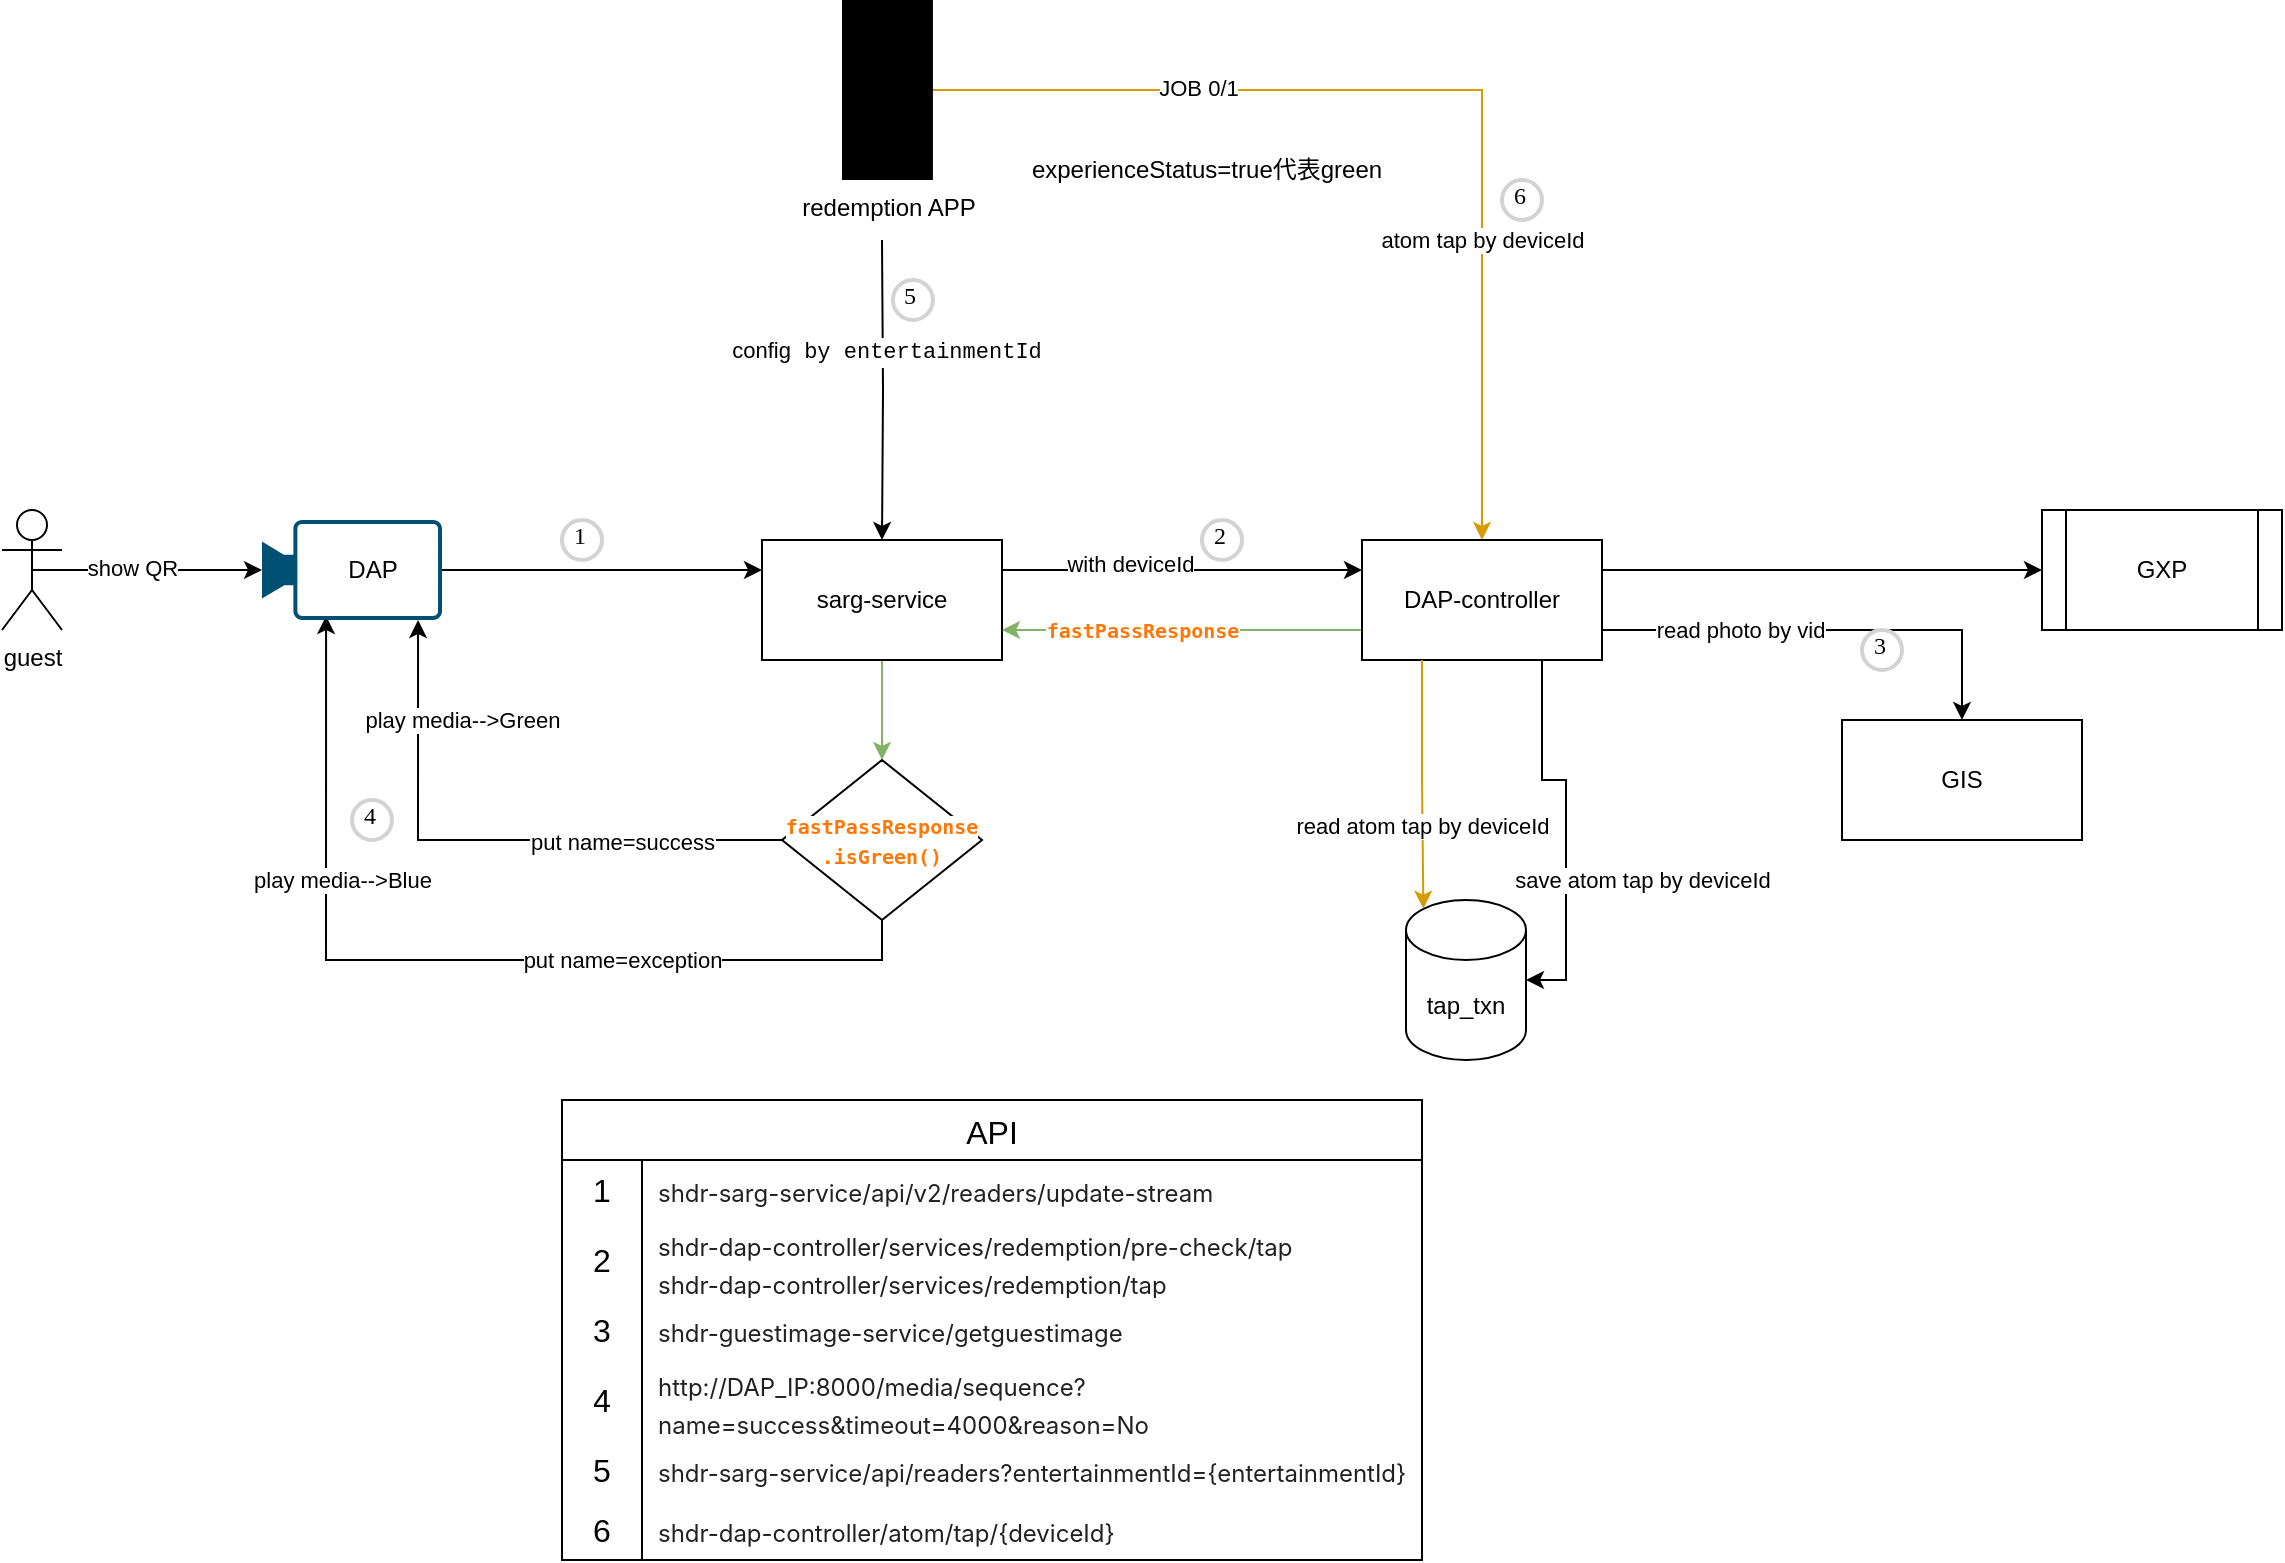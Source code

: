 <mxfile version="24.8.3">
  <diagram name="Page-1" id="Hwq8ODd7fS5CAAT26_K7">
    <mxGraphModel dx="1242" dy="705" grid="1" gridSize="10" guides="1" tooltips="1" connect="1" arrows="1" fold="1" page="1" pageScale="1" pageWidth="850" pageHeight="1100" math="0" shadow="0">
      <root>
        <mxCell id="0" />
        <mxCell id="1" parent="0" />
        <mxCell id="yUcysdBzzIg5NCyW9ZT4-1" value="tap_txn" style="shape=cylinder3;whiteSpace=wrap;html=1;boundedLbl=1;backgroundOutline=1;size=15;" vertex="1" parent="1">
          <mxGeometry x="722" y="520" width="60" height="80" as="geometry" />
        </mxCell>
        <mxCell id="yUcysdBzzIg5NCyW9ZT4-9" style="edgeStyle=orthogonalEdgeStyle;rounded=0;orthogonalLoop=1;jettySize=auto;html=1;exitX=1;exitY=0.5;exitDx=0;exitDy=0;entryX=0;entryY=0.25;entryDx=0;entryDy=0;exitPerimeter=0;" edge="1" parent="1" source="yUcysdBzzIg5NCyW9ZT4-32" target="yUcysdBzzIg5NCyW9ZT4-3">
          <mxGeometry relative="1" as="geometry">
            <mxPoint x="260" y="355" as="sourcePoint" />
          </mxGeometry>
        </mxCell>
        <mxCell id="yUcysdBzzIg5NCyW9ZT4-10" style="edgeStyle=orthogonalEdgeStyle;rounded=0;orthogonalLoop=1;jettySize=auto;html=1;exitX=1;exitY=0.25;exitDx=0;exitDy=0;entryX=0;entryY=0.25;entryDx=0;entryDy=0;" edge="1" parent="1" source="yUcysdBzzIg5NCyW9ZT4-3" target="yUcysdBzzIg5NCyW9ZT4-4">
          <mxGeometry relative="1" as="geometry" />
        </mxCell>
        <mxCell id="yUcysdBzzIg5NCyW9ZT4-13" value="with&amp;nbsp;deviceId" style="edgeLabel;html=1;align=center;verticalAlign=middle;resizable=0;points=[];" vertex="1" connectable="0" parent="yUcysdBzzIg5NCyW9ZT4-10">
          <mxGeometry x="-0.289" y="3" relative="1" as="geometry">
            <mxPoint as="offset" />
          </mxGeometry>
        </mxCell>
        <mxCell id="yUcysdBzzIg5NCyW9ZT4-14" style="edgeStyle=orthogonalEdgeStyle;rounded=0;orthogonalLoop=1;jettySize=auto;html=1;entryX=0.5;entryY=0;entryDx=0;entryDy=0;fillColor=#ffe6cc;strokeColor=#d79b00;" edge="1" parent="1" source="yUcysdBzzIg5NCyW9ZT4-8" target="yUcysdBzzIg5NCyW9ZT4-4">
          <mxGeometry relative="1" as="geometry" />
        </mxCell>
        <mxCell id="yUcysdBzzIg5NCyW9ZT4-15" value="JOB 0/1" style="edgeLabel;html=1;align=center;verticalAlign=middle;resizable=0;points=[];" vertex="1" connectable="0" parent="yUcysdBzzIg5NCyW9ZT4-14">
          <mxGeometry x="-0.469" y="1" relative="1" as="geometry">
            <mxPoint as="offset" />
          </mxGeometry>
        </mxCell>
        <mxCell id="yUcysdBzzIg5NCyW9ZT4-19" value="atom tap by deviceId" style="edgeLabel;html=1;align=center;verticalAlign=middle;resizable=0;points=[];" vertex="1" connectable="0" parent="yUcysdBzzIg5NCyW9ZT4-14">
          <mxGeometry x="0.367" relative="1" as="geometry">
            <mxPoint y="8" as="offset" />
          </mxGeometry>
        </mxCell>
        <mxCell id="yUcysdBzzIg5NCyW9ZT4-16" style="edgeStyle=orthogonalEdgeStyle;rounded=0;orthogonalLoop=1;jettySize=auto;html=1;entryX=0.5;entryY=0;entryDx=0;entryDy=0;" edge="1" parent="1" target="yUcysdBzzIg5NCyW9ZT4-3">
          <mxGeometry relative="1" as="geometry">
            <mxPoint x="530" y="240" as="targetPoint" />
            <mxPoint x="460" y="190" as="sourcePoint" />
          </mxGeometry>
        </mxCell>
        <mxCell id="yUcysdBzzIg5NCyW9ZT4-17" value="&lt;font style=&quot;font-size: 11px;&quot;&gt;config&lt;font style=&quot;font-size: 11px;&quot; face=&quot;IBMPlexMono, Monaco, Courier New, monospace, Menlo, Monaco, Courier New, monospace&quot;&gt;&lt;span style=&quot;white-space-collapse: preserve;&quot;&gt;&amp;nbsp;by &lt;/span&gt;&lt;/font&gt;&lt;span style=&quot;font-family: IBMPlexMono, Monaco, &amp;quot;Courier New&amp;quot;, monospace, Menlo, Monaco, &amp;quot;Courier New&amp;quot;, monospace; white-space-collapse: preserve;&quot;&gt;entertainmentId&lt;/span&gt;&lt;/font&gt;" style="edgeLabel;html=1;align=center;verticalAlign=middle;resizable=0;points=[];" vertex="1" connectable="0" parent="yUcysdBzzIg5NCyW9ZT4-16">
          <mxGeometry x="-0.256" y="1" relative="1" as="geometry">
            <mxPoint as="offset" />
          </mxGeometry>
        </mxCell>
        <mxCell id="yUcysdBzzIg5NCyW9ZT4-21" style="edgeStyle=orthogonalEdgeStyle;rounded=0;orthogonalLoop=1;jettySize=auto;html=1;exitX=0.5;exitY=1;exitDx=0;exitDy=0;entryX=0.5;entryY=0;entryDx=0;entryDy=0;fillColor=#d5e8d4;strokeColor=#82b366;" edge="1" parent="1" source="yUcysdBzzIg5NCyW9ZT4-3" target="yUcysdBzzIg5NCyW9ZT4-20">
          <mxGeometry relative="1" as="geometry" />
        </mxCell>
        <mxCell id="yUcysdBzzIg5NCyW9ZT4-3" value="sarg-service" style="rounded=0;whiteSpace=wrap;html=1;" vertex="1" parent="1">
          <mxGeometry x="400" y="340" width="120" height="60" as="geometry" />
        </mxCell>
        <mxCell id="yUcysdBzzIg5NCyW9ZT4-22" style="edgeStyle=orthogonalEdgeStyle;rounded=0;orthogonalLoop=1;jettySize=auto;html=1;exitX=0;exitY=0.75;exitDx=0;exitDy=0;entryX=1;entryY=0.75;entryDx=0;entryDy=0;fillColor=#d5e8d4;strokeColor=#82b366;" edge="1" parent="1" source="yUcysdBzzIg5NCyW9ZT4-4" target="yUcysdBzzIg5NCyW9ZT4-3">
          <mxGeometry relative="1" as="geometry" />
        </mxCell>
        <mxCell id="yUcysdBzzIg5NCyW9ZT4-23" value="&lt;div style=&quot;color: rgb(51, 51, 51); font-family: Menlo-Regular, monospace; white-space-collapse: preserve;&quot;&gt;&lt;span style=&quot;color: rgb(255, 119, 6); font-weight: bold;&quot;&gt;&lt;font style=&quot;font-size: 10px;&quot;&gt;fastPassResponse&lt;/font&gt;&lt;/span&gt;&lt;/div&gt;" style="edgeLabel;html=1;align=center;verticalAlign=middle;resizable=0;points=[];" vertex="1" connectable="0" parent="yUcysdBzzIg5NCyW9ZT4-22">
          <mxGeometry x="0.411" relative="1" as="geometry">
            <mxPoint x="17" as="offset" />
          </mxGeometry>
        </mxCell>
        <mxCell id="yUcysdBzzIg5NCyW9ZT4-38" style="edgeStyle=orthogonalEdgeStyle;rounded=0;orthogonalLoop=1;jettySize=auto;html=1;exitX=1;exitY=0.75;exitDx=0;exitDy=0;" edge="1" parent="1" source="yUcysdBzzIg5NCyW9ZT4-4" target="yUcysdBzzIg5NCyW9ZT4-37">
          <mxGeometry relative="1" as="geometry" />
        </mxCell>
        <mxCell id="yUcysdBzzIg5NCyW9ZT4-39" value="read photo by vid" style="edgeLabel;html=1;align=center;verticalAlign=middle;resizable=0;points=[];" vertex="1" connectable="0" parent="yUcysdBzzIg5NCyW9ZT4-38">
          <mxGeometry x="-0.393" y="1" relative="1" as="geometry">
            <mxPoint y="1" as="offset" />
          </mxGeometry>
        </mxCell>
        <mxCell id="yUcysdBzzIg5NCyW9ZT4-88" style="edgeStyle=orthogonalEdgeStyle;rounded=0;orthogonalLoop=1;jettySize=auto;html=1;exitX=1;exitY=0.25;exitDx=0;exitDy=0;entryX=0;entryY=0.5;entryDx=0;entryDy=0;" edge="1" parent="1" source="yUcysdBzzIg5NCyW9ZT4-4" target="yUcysdBzzIg5NCyW9ZT4-87">
          <mxGeometry relative="1" as="geometry" />
        </mxCell>
        <mxCell id="yUcysdBzzIg5NCyW9ZT4-4" value="DAP-controller" style="rounded=0;whiteSpace=wrap;html=1;" vertex="1" parent="1">
          <mxGeometry x="700" y="340" width="120" height="60" as="geometry" />
        </mxCell>
        <mxCell id="yUcysdBzzIg5NCyW9ZT4-8" value="redemption APP" style="sketch=0;verticalLabelPosition=bottom;sketch=0;aspect=fixed;html=1;verticalAlign=top;strokeColor=none;fillColor=#000000;align=center;outlineConnect=0;pointerEvents=1;shape=mxgraph.citrix2.mobile;" vertex="1" parent="1">
          <mxGeometry x="440" y="70" width="45.46" height="90" as="geometry" />
        </mxCell>
        <mxCell id="yUcysdBzzIg5NCyW9ZT4-12" style="edgeStyle=orthogonalEdgeStyle;rounded=0;orthogonalLoop=1;jettySize=auto;html=1;exitX=0.25;exitY=1;exitDx=0;exitDy=0;entryX=0.145;entryY=0;entryDx=0;entryDy=4.35;entryPerimeter=0;fillColor=#ffe6cc;strokeColor=#d79b00;" edge="1" parent="1" source="yUcysdBzzIg5NCyW9ZT4-4" target="yUcysdBzzIg5NCyW9ZT4-1">
          <mxGeometry relative="1" as="geometry" />
        </mxCell>
        <mxCell id="yUcysdBzzIg5NCyW9ZT4-89" value="read atom tap by deviceId" style="edgeLabel;html=1;align=center;verticalAlign=middle;resizable=0;points=[];" vertex="1" connectable="0" parent="yUcysdBzzIg5NCyW9ZT4-12">
          <mxGeometry x="-0.05" relative="1" as="geometry">
            <mxPoint y="23" as="offset" />
          </mxGeometry>
        </mxCell>
        <mxCell id="yUcysdBzzIg5NCyW9ZT4-24" style="edgeStyle=orthogonalEdgeStyle;rounded=0;orthogonalLoop=1;jettySize=auto;html=1;exitX=0;exitY=0.5;exitDx=0;exitDy=0;entryX=0.867;entryY=1;entryDx=0;entryDy=0;entryPerimeter=0;" edge="1" parent="1" source="yUcysdBzzIg5NCyW9ZT4-20" target="yUcysdBzzIg5NCyW9ZT4-32">
          <mxGeometry relative="1" as="geometry">
            <mxPoint x="230" y="400" as="targetPoint" />
          </mxGeometry>
        </mxCell>
        <mxCell id="yUcysdBzzIg5NCyW9ZT4-27" value="put name=success" style="edgeLabel;html=1;align=center;verticalAlign=middle;resizable=0;points=[];" vertex="1" connectable="0" parent="yUcysdBzzIg5NCyW9ZT4-24">
          <mxGeometry x="-0.28" y="1" relative="1" as="geometry">
            <mxPoint x="25" as="offset" />
          </mxGeometry>
        </mxCell>
        <mxCell id="yUcysdBzzIg5NCyW9ZT4-28" value="play media--&amp;gt;Green" style="edgeLabel;html=1;align=center;verticalAlign=middle;resizable=0;points=[];" vertex="1" connectable="0" parent="yUcysdBzzIg5NCyW9ZT4-24">
          <mxGeometry x="0.222" y="1" relative="1" as="geometry">
            <mxPoint x="18" y="-61" as="offset" />
          </mxGeometry>
        </mxCell>
        <mxCell id="yUcysdBzzIg5NCyW9ZT4-25" style="edgeStyle=orthogonalEdgeStyle;rounded=0;orthogonalLoop=1;jettySize=auto;html=1;exitX=0.5;exitY=1;exitDx=0;exitDy=0;entryX=0.356;entryY=0.96;entryDx=0;entryDy=0;entryPerimeter=0;" edge="1" parent="1" source="yUcysdBzzIg5NCyW9ZT4-20" target="yUcysdBzzIg5NCyW9ZT4-32">
          <mxGeometry relative="1" as="geometry">
            <mxPoint x="170" y="400" as="targetPoint" />
          </mxGeometry>
        </mxCell>
        <mxCell id="yUcysdBzzIg5NCyW9ZT4-30" value="play media--&amp;gt;Blue" style="edgeLabel;html=1;align=center;verticalAlign=middle;resizable=0;points=[];" vertex="1" connectable="0" parent="yUcysdBzzIg5NCyW9ZT4-25">
          <mxGeometry x="0.12" y="1" relative="1" as="geometry">
            <mxPoint x="-27" y="-41" as="offset" />
          </mxGeometry>
        </mxCell>
        <mxCell id="yUcysdBzzIg5NCyW9ZT4-35" value="put name=exception" style="edgeLabel;html=1;align=center;verticalAlign=middle;resizable=0;points=[];" vertex="1" connectable="0" parent="yUcysdBzzIg5NCyW9ZT4-25">
          <mxGeometry x="-0.378" y="1" relative="1" as="geometry">
            <mxPoint x="-4" y="-1" as="offset" />
          </mxGeometry>
        </mxCell>
        <mxCell id="yUcysdBzzIg5NCyW9ZT4-20" value="&lt;span style=&quot;color: rgb(255, 119, 6); font-family: Menlo-Regular, monospace; font-size: 10px; font-weight: 700; white-space: pre; background-color: rgb(255, 255, 255);&quot;&gt;fastPassResponse&lt;/span&gt;&lt;div&gt;&lt;span style=&quot;color: rgb(255, 119, 6); font-family: Menlo-Regular, monospace; font-size: 10px; font-weight: 700; white-space: pre; background-color: rgb(255, 255, 255);&quot;&gt;.isGreen()&lt;/span&gt;&lt;/div&gt;" style="rhombus;whiteSpace=wrap;html=1;" vertex="1" parent="1">
          <mxGeometry x="410" y="450" width="100" height="80" as="geometry" />
        </mxCell>
        <mxCell id="yUcysdBzzIg5NCyW9ZT4-32" value="" style="points=[[0,0.5,0],[0.19,0.02,0],[0.59,0,0],[0.985,0.02,0],[1,0.5,0],[0.985,0.98,0],[0.59,1,0],[0.19,0.98,0]];verticalLabelPosition=bottom;sketch=0;html=1;verticalAlign=top;aspect=fixed;align=center;pointerEvents=1;shape=mxgraph.cisco19.camera;fillColor=#005073;strokeColor=none;" vertex="1" parent="1">
          <mxGeometry x="150" y="330" width="90" height="50" as="geometry" />
        </mxCell>
        <mxCell id="yUcysdBzzIg5NCyW9ZT4-34" value="DAP" style="text;html=1;align=center;verticalAlign=middle;resizable=0;points=[];autosize=1;strokeColor=none;fillColor=none;" vertex="1" parent="1">
          <mxGeometry x="180" y="340" width="50" height="30" as="geometry" />
        </mxCell>
        <mxCell id="yUcysdBzzIg5NCyW9ZT4-37" value="GIS" style="rounded=0;whiteSpace=wrap;html=1;" vertex="1" parent="1">
          <mxGeometry x="940" y="430" width="120" height="60" as="geometry" />
        </mxCell>
        <mxCell id="yUcysdBzzIg5NCyW9ZT4-40" value="experienceStatus=true代表green" style="text;html=1;align=center;verticalAlign=middle;resizable=0;points=[];autosize=1;strokeColor=none;fillColor=none;" vertex="1" parent="1">
          <mxGeometry x="522" y="140" width="200" height="30" as="geometry" />
        </mxCell>
        <mxCell id="yUcysdBzzIg5NCyW9ZT4-43" value="1" style="ellipse;whiteSpace=wrap;html=1;aspect=fixed;strokeWidth=2;fontFamily=Tahoma;spacingBottom=4;spacingRight=2;strokeColor=#d3d3d3;" vertex="1" parent="1">
          <mxGeometry x="300" y="330" width="20" height="20" as="geometry" />
        </mxCell>
        <mxCell id="yUcysdBzzIg5NCyW9ZT4-45" value="2" style="ellipse;whiteSpace=wrap;html=1;aspect=fixed;strokeWidth=2;fontFamily=Tahoma;spacingBottom=4;spacingRight=2;strokeColor=#d3d3d3;" vertex="1" parent="1">
          <mxGeometry x="620" y="330" width="20" height="20" as="geometry" />
        </mxCell>
        <mxCell id="yUcysdBzzIg5NCyW9ZT4-46" value="5" style="ellipse;whiteSpace=wrap;html=1;aspect=fixed;strokeWidth=2;fontFamily=Tahoma;spacingBottom=4;spacingRight=2;strokeColor=#d3d3d3;" vertex="1" parent="1">
          <mxGeometry x="465.46" y="210" width="20" height="20" as="geometry" />
        </mxCell>
        <mxCell id="yUcysdBzzIg5NCyW9ZT4-47" value="6" style="ellipse;whiteSpace=wrap;html=1;aspect=fixed;strokeWidth=2;fontFamily=Tahoma;spacingBottom=4;spacingRight=2;strokeColor=#d3d3d3;" vertex="1" parent="1">
          <mxGeometry x="770" y="160" width="20" height="20" as="geometry" />
        </mxCell>
        <mxCell id="yUcysdBzzIg5NCyW9ZT4-48" value="3" style="ellipse;whiteSpace=wrap;html=1;aspect=fixed;strokeWidth=2;fontFamily=Tahoma;spacingBottom=4;spacingRight=2;strokeColor=#d3d3d3;" vertex="1" parent="1">
          <mxGeometry x="950" y="385" width="20" height="20" as="geometry" />
        </mxCell>
        <mxCell id="yUcysdBzzIg5NCyW9ZT4-49" value="4" style="ellipse;whiteSpace=wrap;html=1;aspect=fixed;strokeWidth=2;fontFamily=Tahoma;spacingBottom=4;spacingRight=2;strokeColor=#d3d3d3;" vertex="1" parent="1">
          <mxGeometry x="195" y="470" width="20" height="20" as="geometry" />
        </mxCell>
        <mxCell id="yUcysdBzzIg5NCyW9ZT4-50" value="API" style="shape=table;startSize=30;container=1;collapsible=0;childLayout=tableLayout;fixedRows=1;rowLines=0;fontStyle=0;strokeColor=default;fontSize=16;" vertex="1" parent="1">
          <mxGeometry x="300" y="620" width="430" height="230" as="geometry" />
        </mxCell>
        <mxCell id="yUcysdBzzIg5NCyW9ZT4-51" value="" style="shape=tableRow;horizontal=0;startSize=0;swimlaneHead=0;swimlaneBody=0;top=0;left=0;bottom=0;right=0;collapsible=0;dropTarget=0;fillColor=none;points=[[0,0.5],[1,0.5]];portConstraint=eastwest;strokeColor=inherit;fontSize=16;" vertex="1" parent="yUcysdBzzIg5NCyW9ZT4-50">
          <mxGeometry y="30" width="430" height="30" as="geometry" />
        </mxCell>
        <mxCell id="yUcysdBzzIg5NCyW9ZT4-52" value="1" style="shape=partialRectangle;html=1;whiteSpace=wrap;connectable=0;fillColor=none;top=0;left=0;bottom=0;right=0;overflow=hidden;pointerEvents=1;strokeColor=inherit;fontSize=16;" vertex="1" parent="yUcysdBzzIg5NCyW9ZT4-51">
          <mxGeometry width="40" height="30" as="geometry">
            <mxRectangle width="40" height="30" as="alternateBounds" />
          </mxGeometry>
        </mxCell>
        <mxCell id="yUcysdBzzIg5NCyW9ZT4-53" value="&lt;span style=&quot;color: rgb(33, 33, 33); font-family: Inter, system-ui, -apple-system, &amp;quot;system-ui&amp;quot;, &amp;quot;Segoe UI&amp;quot;, Roboto, Oxygen, Ubuntu, Cantarell, &amp;quot;Fira Sans&amp;quot;, &amp;quot;Droid Sans&amp;quot;, Helvetica, Arial, sans-serif; font-size: 12px; white-space-collapse: preserve; background-color: rgb(255, 255, 255);&quot;&gt;shdr-sarg-service/api/v2/readers/update-stream&lt;/span&gt;" style="shape=partialRectangle;html=1;whiteSpace=wrap;connectable=0;fillColor=none;top=0;left=0;bottom=0;right=0;align=left;spacingLeft=6;overflow=hidden;strokeColor=inherit;fontSize=16;" vertex="1" parent="yUcysdBzzIg5NCyW9ZT4-51">
          <mxGeometry x="40" width="390" height="30" as="geometry">
            <mxRectangle width="390" height="30" as="alternateBounds" />
          </mxGeometry>
        </mxCell>
        <mxCell id="yUcysdBzzIg5NCyW9ZT4-54" value="" style="shape=tableRow;horizontal=0;startSize=0;swimlaneHead=0;swimlaneBody=0;top=0;left=0;bottom=0;right=0;collapsible=0;dropTarget=0;fillColor=none;points=[[0,0.5],[1,0.5]];portConstraint=eastwest;strokeColor=inherit;fontSize=16;" vertex="1" parent="yUcysdBzzIg5NCyW9ZT4-50">
          <mxGeometry y="60" width="430" height="40" as="geometry" />
        </mxCell>
        <mxCell id="yUcysdBzzIg5NCyW9ZT4-55" value="2" style="shape=partialRectangle;html=1;whiteSpace=wrap;connectable=0;fillColor=none;top=0;left=0;bottom=0;right=0;overflow=hidden;strokeColor=inherit;fontSize=16;" vertex="1" parent="yUcysdBzzIg5NCyW9ZT4-54">
          <mxGeometry width="40" height="40" as="geometry">
            <mxRectangle width="40" height="40" as="alternateBounds" />
          </mxGeometry>
        </mxCell>
        <mxCell id="yUcysdBzzIg5NCyW9ZT4-56" value="&lt;span style=&quot;color: rgb(33, 33, 33); font-family: Inter, system-ui, -apple-system, &amp;quot;system-ui&amp;quot;, &amp;quot;Segoe UI&amp;quot;, Roboto, Oxygen, Ubuntu, Cantarell, &amp;quot;Fira Sans&amp;quot;, &amp;quot;Droid Sans&amp;quot;, Helvetica, Arial, sans-serif; font-size: 12px; white-space-collapse: preserve; background-color: rgb(255, 255, 255);&quot;&gt;shdr-dap-controller/services/redemption/pre-check/tap&lt;/span&gt;&lt;span style=&quot;color: rgb(33, 33, 33); font-family: Inter, system-ui, -apple-system, &amp;quot;system-ui&amp;quot;, &amp;quot;Segoe UI&amp;quot;, Roboto, Oxygen, Ubuntu, Cantarell, &amp;quot;Fira Sans&amp;quot;, &amp;quot;Droid Sans&amp;quot;, Helvetica, Arial, sans-serif; font-size: 12px; white-space-collapse: preserve; background-color: rgb(255, 255, 255);&quot;&gt;&lt;br/&gt;shdr-dap-controller/services/redemption/tap&lt;/span&gt;" style="shape=partialRectangle;html=1;whiteSpace=wrap;connectable=0;fillColor=none;top=0;left=0;bottom=0;right=0;align=left;spacingLeft=6;overflow=hidden;strokeColor=inherit;fontSize=16;" vertex="1" parent="yUcysdBzzIg5NCyW9ZT4-54">
          <mxGeometry x="40" width="390" height="40" as="geometry">
            <mxRectangle width="390" height="40" as="alternateBounds" />
          </mxGeometry>
        </mxCell>
        <mxCell id="yUcysdBzzIg5NCyW9ZT4-57" value="" style="shape=tableRow;horizontal=0;startSize=0;swimlaneHead=0;swimlaneBody=0;top=0;left=0;bottom=0;right=0;collapsible=0;dropTarget=0;fillColor=none;points=[[0,0.5],[1,0.5]];portConstraint=eastwest;strokeColor=inherit;fontSize=16;" vertex="1" parent="yUcysdBzzIg5NCyW9ZT4-50">
          <mxGeometry y="100" width="430" height="30" as="geometry" />
        </mxCell>
        <mxCell id="yUcysdBzzIg5NCyW9ZT4-58" value="3" style="shape=partialRectangle;html=1;whiteSpace=wrap;connectable=0;fillColor=none;top=0;left=0;bottom=0;right=0;overflow=hidden;strokeColor=inherit;fontSize=16;" vertex="1" parent="yUcysdBzzIg5NCyW9ZT4-57">
          <mxGeometry width="40" height="30" as="geometry">
            <mxRectangle width="40" height="30" as="alternateBounds" />
          </mxGeometry>
        </mxCell>
        <mxCell id="yUcysdBzzIg5NCyW9ZT4-59" value="&lt;span style=&quot;color: rgb(33, 33, 33); font-family: Inter, system-ui, -apple-system, &amp;quot;system-ui&amp;quot;, &amp;quot;Segoe UI&amp;quot;, Roboto, Oxygen, Ubuntu, Cantarell, &amp;quot;Fira Sans&amp;quot;, &amp;quot;Droid Sans&amp;quot;, Helvetica, Arial, sans-serif; font-size: 12px; white-space-collapse: preserve; background-color: rgb(255, 255, 255);&quot;&gt;shdr-guestimage-service/getguestimage&lt;/span&gt;" style="shape=partialRectangle;html=1;whiteSpace=wrap;connectable=0;fillColor=none;top=0;left=0;bottom=0;right=0;align=left;spacingLeft=6;overflow=hidden;strokeColor=inherit;fontSize=16;" vertex="1" parent="yUcysdBzzIg5NCyW9ZT4-57">
          <mxGeometry x="40" width="390" height="30" as="geometry">
            <mxRectangle width="390" height="30" as="alternateBounds" />
          </mxGeometry>
        </mxCell>
        <mxCell id="yUcysdBzzIg5NCyW9ZT4-60" value="" style="shape=tableRow;horizontal=0;startSize=0;swimlaneHead=0;swimlaneBody=0;top=0;left=0;bottom=0;right=0;collapsible=0;dropTarget=0;fillColor=none;points=[[0,0.5],[1,0.5]];portConstraint=eastwest;strokeColor=inherit;fontSize=16;" vertex="1" parent="yUcysdBzzIg5NCyW9ZT4-50">
          <mxGeometry y="130" width="430" height="40" as="geometry" />
        </mxCell>
        <mxCell id="yUcysdBzzIg5NCyW9ZT4-61" value="4" style="shape=partialRectangle;html=1;whiteSpace=wrap;connectable=0;fillColor=none;top=0;left=0;bottom=0;right=0;overflow=hidden;strokeColor=inherit;fontSize=16;" vertex="1" parent="yUcysdBzzIg5NCyW9ZT4-60">
          <mxGeometry width="40" height="40" as="geometry">
            <mxRectangle width="40" height="40" as="alternateBounds" />
          </mxGeometry>
        </mxCell>
        <mxCell id="yUcysdBzzIg5NCyW9ZT4-62" value="&lt;span style=&quot;color: rgb(33, 33, 33); font-family: Inter, system-ui, -apple-system, &amp;quot;system-ui&amp;quot;, &amp;quot;Segoe UI&amp;quot;, Roboto, Oxygen, Ubuntu, Cantarell, &amp;quot;Fira Sans&amp;quot;, &amp;quot;Droid Sans&amp;quot;, Helvetica, Arial, sans-serif; font-size: 12px; white-space-collapse: preserve; background-color: rgb(255, 255, 255);&quot;&gt;http://DAP_IP:8000/media/sequence?name=success&amp;amp;timeout=4000&amp;amp;reason=No&lt;/span&gt;" style="shape=partialRectangle;html=1;whiteSpace=wrap;connectable=0;fillColor=none;top=0;left=0;bottom=0;right=0;align=left;spacingLeft=6;overflow=hidden;strokeColor=inherit;fontSize=16;" vertex="1" parent="yUcysdBzzIg5NCyW9ZT4-60">
          <mxGeometry x="40" width="390" height="40" as="geometry">
            <mxRectangle width="390" height="40" as="alternateBounds" />
          </mxGeometry>
        </mxCell>
        <mxCell id="yUcysdBzzIg5NCyW9ZT4-63" value="" style="shape=tableRow;horizontal=0;startSize=0;swimlaneHead=0;swimlaneBody=0;top=0;left=0;bottom=0;right=0;collapsible=0;dropTarget=0;fillColor=none;points=[[0,0.5],[1,0.5]];portConstraint=eastwest;strokeColor=inherit;fontSize=16;" vertex="1" parent="yUcysdBzzIg5NCyW9ZT4-50">
          <mxGeometry y="170" width="430" height="30" as="geometry" />
        </mxCell>
        <mxCell id="yUcysdBzzIg5NCyW9ZT4-64" value="5" style="shape=partialRectangle;html=1;whiteSpace=wrap;connectable=0;fillColor=none;top=0;left=0;bottom=0;right=0;overflow=hidden;strokeColor=inherit;fontSize=16;" vertex="1" parent="yUcysdBzzIg5NCyW9ZT4-63">
          <mxGeometry width="40" height="30" as="geometry">
            <mxRectangle width="40" height="30" as="alternateBounds" />
          </mxGeometry>
        </mxCell>
        <mxCell id="yUcysdBzzIg5NCyW9ZT4-65" value="&lt;span style=&quot;color: rgb(33, 33, 33); font-family: Inter, system-ui, -apple-system, &amp;quot;system-ui&amp;quot;, &amp;quot;Segoe UI&amp;quot;, Roboto, Oxygen, Ubuntu, Cantarell, &amp;quot;Fira Sans&amp;quot;, &amp;quot;Droid Sans&amp;quot;, Helvetica, Arial, sans-serif; font-size: 12px; white-space-collapse: preserve; background-color: rgb(255, 255, 255);&quot;&gt;shdr-sarg-service/api/readers?entertainmentId={&lt;/span&gt;&lt;span style=&quot;color: rgb(33, 33, 33); font-family: Inter, system-ui, -apple-system, &amp;quot;system-ui&amp;quot;, &amp;quot;Segoe UI&amp;quot;, Roboto, Oxygen, Ubuntu, Cantarell, &amp;quot;Fira Sans&amp;quot;, &amp;quot;Droid Sans&amp;quot;, Helvetica, Arial, sans-serif; font-size: 12px; white-space-collapse: preserve; background-color: rgb(255, 255, 255);&quot;&gt;entertainmentId&lt;/span&gt;&lt;span style=&quot;color: rgb(33, 33, 33); font-family: Inter, system-ui, -apple-system, &amp;quot;system-ui&amp;quot;, &amp;quot;Segoe UI&amp;quot;, Roboto, Oxygen, Ubuntu, Cantarell, &amp;quot;Fira Sans&amp;quot;, &amp;quot;Droid Sans&amp;quot;, Helvetica, Arial, sans-serif; font-size: 12px; white-space-collapse: preserve; background-color: rgb(255, 255, 255);&quot;&gt;}&lt;/span&gt;" style="shape=partialRectangle;html=1;whiteSpace=wrap;connectable=0;fillColor=none;top=0;left=0;bottom=0;right=0;align=left;spacingLeft=6;overflow=hidden;strokeColor=inherit;fontSize=16;" vertex="1" parent="yUcysdBzzIg5NCyW9ZT4-63">
          <mxGeometry x="40" width="390" height="30" as="geometry">
            <mxRectangle width="390" height="30" as="alternateBounds" />
          </mxGeometry>
        </mxCell>
        <mxCell id="yUcysdBzzIg5NCyW9ZT4-82" value="" style="shape=tableRow;horizontal=0;startSize=0;swimlaneHead=0;swimlaneBody=0;top=0;left=0;bottom=0;right=0;collapsible=0;dropTarget=0;fillColor=none;points=[[0,0.5],[1,0.5]];portConstraint=eastwest;strokeColor=inherit;fontSize=16;" vertex="1" parent="yUcysdBzzIg5NCyW9ZT4-50">
          <mxGeometry y="200" width="430" height="30" as="geometry" />
        </mxCell>
        <mxCell id="yUcysdBzzIg5NCyW9ZT4-83" value="6" style="shape=partialRectangle;html=1;whiteSpace=wrap;connectable=0;fillColor=none;top=0;left=0;bottom=0;right=0;overflow=hidden;strokeColor=inherit;fontSize=16;" vertex="1" parent="yUcysdBzzIg5NCyW9ZT4-82">
          <mxGeometry width="40" height="30" as="geometry">
            <mxRectangle width="40" height="30" as="alternateBounds" />
          </mxGeometry>
        </mxCell>
        <mxCell id="yUcysdBzzIg5NCyW9ZT4-84" value="&lt;span style=&quot;color: rgb(33, 33, 33); font-family: Inter, system-ui, -apple-system, &amp;quot;system-ui&amp;quot;, &amp;quot;Segoe UI&amp;quot;, Roboto, Oxygen, Ubuntu, Cantarell, &amp;quot;Fira Sans&amp;quot;, &amp;quot;Droid Sans&amp;quot;, Helvetica, Arial, sans-serif; font-size: 12px; white-space-collapse: preserve; background-color: rgb(255, 255, 255);&quot;&gt;shdr-dap-controller/atom/tap/{deviceId}&lt;/span&gt;" style="shape=partialRectangle;html=1;whiteSpace=wrap;connectable=0;fillColor=none;top=0;left=0;bottom=0;right=0;align=left;spacingLeft=6;overflow=hidden;strokeColor=inherit;fontSize=16;" vertex="1" parent="yUcysdBzzIg5NCyW9ZT4-82">
          <mxGeometry x="40" width="390" height="30" as="geometry">
            <mxRectangle width="390" height="30" as="alternateBounds" />
          </mxGeometry>
        </mxCell>
        <mxCell id="yUcysdBzzIg5NCyW9ZT4-85" value="guest" style="shape=umlActor;verticalLabelPosition=bottom;verticalAlign=top;html=1;" vertex="1" parent="1">
          <mxGeometry x="20" y="325" width="30" height="60" as="geometry" />
        </mxCell>
        <mxCell id="yUcysdBzzIg5NCyW9ZT4-87" value="GXP" style="shape=process;whiteSpace=wrap;html=1;backgroundOutline=1;" vertex="1" parent="1">
          <mxGeometry x="1040" y="325" width="120" height="60" as="geometry" />
        </mxCell>
        <mxCell id="yUcysdBzzIg5NCyW9ZT4-91" style="edgeStyle=orthogonalEdgeStyle;rounded=0;orthogonalLoop=1;jettySize=auto;html=1;exitX=0.75;exitY=1;exitDx=0;exitDy=0;entryX=1;entryY=0.5;entryDx=0;entryDy=0;entryPerimeter=0;" edge="1" parent="1" source="yUcysdBzzIg5NCyW9ZT4-4" target="yUcysdBzzIg5NCyW9ZT4-1">
          <mxGeometry relative="1" as="geometry" />
        </mxCell>
        <mxCell id="yUcysdBzzIg5NCyW9ZT4-92" value="save atom tap by deviceId" style="edgeLabel;html=1;align=center;verticalAlign=middle;resizable=0;points=[];" vertex="1" connectable="0" parent="yUcysdBzzIg5NCyW9ZT4-91">
          <mxGeometry x="-0.51" y="4" relative="1" as="geometry">
            <mxPoint x="46" y="63" as="offset" />
          </mxGeometry>
        </mxCell>
        <mxCell id="yUcysdBzzIg5NCyW9ZT4-93" style="edgeStyle=orthogonalEdgeStyle;rounded=0;orthogonalLoop=1;jettySize=auto;html=1;exitX=0.5;exitY=0.5;exitDx=0;exitDy=0;exitPerimeter=0;entryX=0;entryY=0.5;entryDx=0;entryDy=0;entryPerimeter=0;" edge="1" parent="1" source="yUcysdBzzIg5NCyW9ZT4-85" target="yUcysdBzzIg5NCyW9ZT4-32">
          <mxGeometry relative="1" as="geometry" />
        </mxCell>
        <mxCell id="yUcysdBzzIg5NCyW9ZT4-94" value="show QR" style="edgeLabel;html=1;align=center;verticalAlign=middle;resizable=0;points=[];" vertex="1" connectable="0" parent="yUcysdBzzIg5NCyW9ZT4-93">
          <mxGeometry x="-0.137" y="1" relative="1" as="geometry">
            <mxPoint as="offset" />
          </mxGeometry>
        </mxCell>
      </root>
    </mxGraphModel>
  </diagram>
</mxfile>
